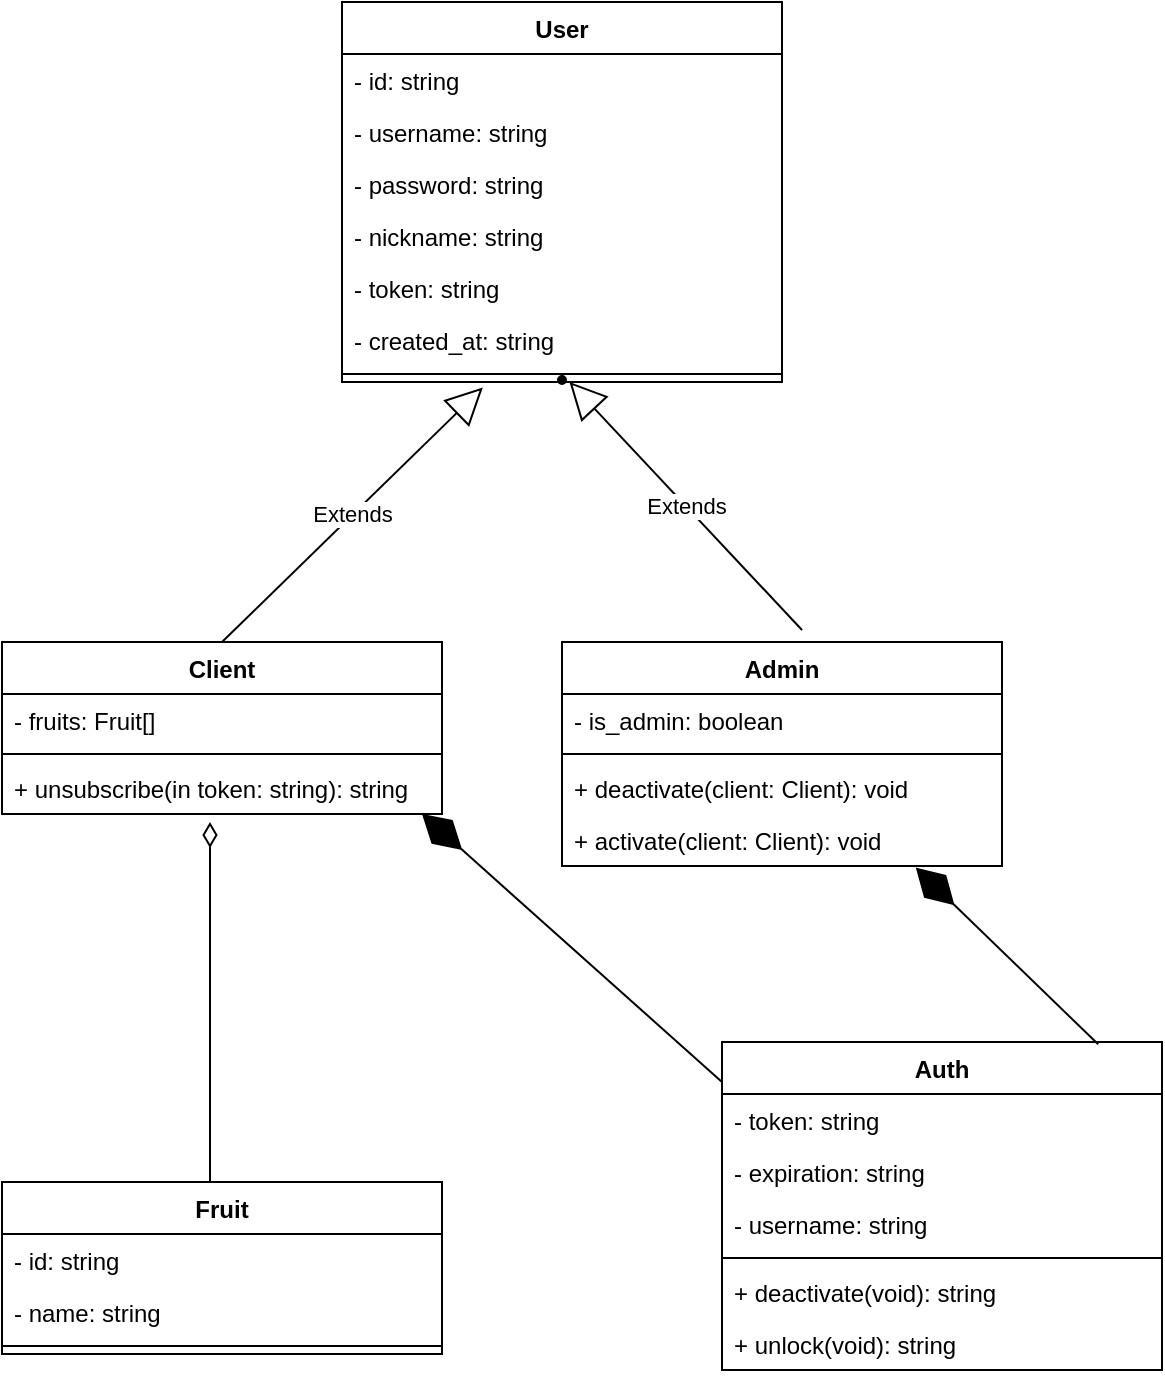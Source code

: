 <mxfile>
    <diagram id="on0U2GKteVZS3FVJjsFp" name="Page-1">
        <mxGraphModel dx="494" dy="471" grid="1" gridSize="10" guides="1" tooltips="1" connect="1" arrows="1" fold="1" page="1" pageScale="1" pageWidth="850" pageHeight="1100" math="0" shadow="0">
            <root>
                <mxCell id="0"/>
                <mxCell id="1" parent="0"/>
                <mxCell id="2" value="User" style="swimlane;fontStyle=1;align=center;verticalAlign=top;childLayout=stackLayout;horizontal=1;startSize=26;horizontalStack=0;resizeParent=1;resizeParentMax=0;resizeLast=0;collapsible=1;marginBottom=0;" parent="1" vertex="1">
                    <mxGeometry x="280" y="40" width="220" height="190" as="geometry"/>
                </mxCell>
                <mxCell id="3" value="- id: string" style="text;strokeColor=none;fillColor=none;align=left;verticalAlign=top;spacingLeft=4;spacingRight=4;overflow=hidden;rotatable=0;points=[[0,0.5],[1,0.5]];portConstraint=eastwest;" parent="2" vertex="1">
                    <mxGeometry y="26" width="220" height="26" as="geometry"/>
                </mxCell>
                <mxCell id="22" value="- username: string" style="text;strokeColor=none;fillColor=none;align=left;verticalAlign=top;spacingLeft=4;spacingRight=4;overflow=hidden;rotatable=0;points=[[0,0.5],[1,0.5]];portConstraint=eastwest;" parent="2" vertex="1">
                    <mxGeometry y="52" width="220" height="26" as="geometry"/>
                </mxCell>
                <mxCell id="7" value="- password: string" style="text;strokeColor=none;fillColor=none;align=left;verticalAlign=top;spacingLeft=4;spacingRight=4;overflow=hidden;rotatable=0;points=[[0,0.5],[1,0.5]];portConstraint=eastwest;" parent="2" vertex="1">
                    <mxGeometry y="78" width="220" height="26" as="geometry"/>
                </mxCell>
                <mxCell id="8" value="- nickname: string" style="text;strokeColor=none;fillColor=none;align=left;verticalAlign=top;spacingLeft=4;spacingRight=4;overflow=hidden;rotatable=0;points=[[0,0.5],[1,0.5]];portConstraint=eastwest;" parent="2" vertex="1">
                    <mxGeometry y="104" width="220" height="26" as="geometry"/>
                </mxCell>
                <mxCell id="6" value="- token: string" style="text;strokeColor=none;fillColor=none;align=left;verticalAlign=top;spacingLeft=4;spacingRight=4;overflow=hidden;rotatable=0;points=[[0,0.5],[1,0.5]];portConstraint=eastwest;" parent="2" vertex="1">
                    <mxGeometry y="130" width="220" height="26" as="geometry"/>
                </mxCell>
                <mxCell id="62" value="- created_at: string" style="text;strokeColor=none;fillColor=none;align=left;verticalAlign=top;spacingLeft=4;spacingRight=4;overflow=hidden;rotatable=0;points=[[0,0.5],[1,0.5]];portConstraint=eastwest;" parent="2" vertex="1">
                    <mxGeometry y="156" width="220" height="26" as="geometry"/>
                </mxCell>
                <mxCell id="4" value="" style="line;strokeWidth=1;fillColor=none;align=left;verticalAlign=middle;spacingTop=-1;spacingLeft=3;spacingRight=3;rotatable=0;labelPosition=right;points=[];portConstraint=eastwest;strokeColor=inherit;" parent="2" vertex="1">
                    <mxGeometry y="182" width="220" height="8" as="geometry"/>
                </mxCell>
                <mxCell id="18" value="" style="verticalAlign=bottom;html=1;ellipse;fillColor=strokeColor;fontFamily=Helvetica;fontSize=11;fontColor=default;" parent="1" vertex="1">
                    <mxGeometry x="388" y="227" width="4" height="4" as="geometry"/>
                </mxCell>
                <mxCell id="31" value="Client" style="swimlane;fontStyle=1;align=center;verticalAlign=top;childLayout=stackLayout;horizontal=1;startSize=26;horizontalStack=0;resizeParent=1;resizeParentMax=0;resizeLast=0;collapsible=1;marginBottom=0;" parent="1" vertex="1">
                    <mxGeometry x="110" y="360" width="220" height="86" as="geometry"/>
                </mxCell>
                <mxCell id="32" value="- fruits: Fruit[]" style="text;strokeColor=none;fillColor=none;align=left;verticalAlign=top;spacingLeft=4;spacingRight=4;overflow=hidden;rotatable=0;points=[[0,0.5],[1,0.5]];portConstraint=eastwest;" parent="31" vertex="1">
                    <mxGeometry y="26" width="220" height="26" as="geometry"/>
                </mxCell>
                <mxCell id="37" value="" style="line;strokeWidth=1;fillColor=none;align=left;verticalAlign=middle;spacingTop=-1;spacingLeft=3;spacingRight=3;rotatable=0;labelPosition=right;points=[];portConstraint=eastwest;strokeColor=inherit;" parent="31" vertex="1">
                    <mxGeometry y="52" width="220" height="8" as="geometry"/>
                </mxCell>
                <mxCell id="38" value="+ unsubscribe(in token: string): string" style="text;strokeColor=none;fillColor=none;align=left;verticalAlign=top;spacingLeft=4;spacingRight=4;overflow=hidden;rotatable=0;points=[[0,0.5],[1,0.5]];portConstraint=eastwest;" parent="31" vertex="1">
                    <mxGeometry y="60" width="220" height="26" as="geometry"/>
                </mxCell>
                <mxCell id="63" value="Extends" style="endArrow=block;endSize=16;endFill=0;html=1;exitX=0.5;exitY=0;exitDx=0;exitDy=0;entryX=0.32;entryY=1.35;entryDx=0;entryDy=0;entryPerimeter=0;" parent="1" source="31" edge="1" target="4">
                    <mxGeometry width="160" relative="1" as="geometry">
                        <mxPoint x="330" y="280" as="sourcePoint"/>
                        <mxPoint x="337.2" y="261.59" as="targetPoint"/>
                    </mxGeometry>
                </mxCell>
                <mxCell id="64" value="Fruit" style="swimlane;fontStyle=1;align=center;verticalAlign=top;childLayout=stackLayout;horizontal=1;startSize=26;horizontalStack=0;resizeParent=1;resizeParentMax=0;resizeLast=0;collapsible=1;marginBottom=0;" parent="1" vertex="1">
                    <mxGeometry x="110" y="630" width="220" height="86" as="geometry"/>
                </mxCell>
                <mxCell id="65" value="- id: string" style="text;strokeColor=none;fillColor=none;align=left;verticalAlign=top;spacingLeft=4;spacingRight=4;overflow=hidden;rotatable=0;points=[[0,0.5],[1,0.5]];portConstraint=eastwest;" parent="64" vertex="1">
                    <mxGeometry y="26" width="220" height="26" as="geometry"/>
                </mxCell>
                <mxCell id="70" value="- name: string" style="text;strokeColor=none;fillColor=none;align=left;verticalAlign=top;spacingLeft=4;spacingRight=4;overflow=hidden;rotatable=0;points=[[0,0.5],[1,0.5]];portConstraint=eastwest;" parent="64" vertex="1">
                    <mxGeometry y="52" width="220" height="26" as="geometry"/>
                </mxCell>
                <mxCell id="66" value="" style="line;strokeWidth=1;fillColor=none;align=left;verticalAlign=middle;spacingTop=-1;spacingLeft=3;spacingRight=3;rotatable=0;labelPosition=right;points=[];portConstraint=eastwest;strokeColor=inherit;" parent="64" vertex="1">
                    <mxGeometry y="78" width="220" height="8" as="geometry"/>
                </mxCell>
                <mxCell id="69" value="" style="html=1;endArrow=diamondThin;endFill=0;edgeStyle=elbowEdgeStyle;elbow=vertical;endSize=10;" parent="1" edge="1">
                    <mxGeometry width="160" relative="1" as="geometry">
                        <mxPoint x="214" y="630" as="sourcePoint"/>
                        <mxPoint x="214" y="450" as="targetPoint"/>
                        <Array as="points">
                            <mxPoint x="220" y="580"/>
                        </Array>
                    </mxGeometry>
                </mxCell>
                <mxCell id="71" value="Admin" style="swimlane;fontStyle=1;align=center;verticalAlign=top;childLayout=stackLayout;horizontal=1;startSize=26;horizontalStack=0;resizeParent=1;resizeParentMax=0;resizeLast=0;collapsible=1;marginBottom=0;" parent="1" vertex="1">
                    <mxGeometry x="390" y="360" width="220" height="112" as="geometry"/>
                </mxCell>
                <mxCell id="72" value="- is_admin: boolean" style="text;strokeColor=none;fillColor=none;align=left;verticalAlign=top;spacingLeft=4;spacingRight=4;overflow=hidden;rotatable=0;points=[[0,0.5],[1,0.5]];portConstraint=eastwest;" parent="71" vertex="1">
                    <mxGeometry y="26" width="220" height="26" as="geometry"/>
                </mxCell>
                <mxCell id="73" value="" style="line;strokeWidth=1;fillColor=none;align=left;verticalAlign=middle;spacingTop=-1;spacingLeft=3;spacingRight=3;rotatable=0;labelPosition=right;points=[];portConstraint=eastwest;strokeColor=inherit;" parent="71" vertex="1">
                    <mxGeometry y="52" width="220" height="8" as="geometry"/>
                </mxCell>
                <mxCell id="74" value="+ deactivate(client: Client): void" style="text;strokeColor=none;fillColor=none;align=left;verticalAlign=top;spacingLeft=4;spacingRight=4;overflow=hidden;rotatable=0;points=[[0,0.5],[1,0.5]];portConstraint=eastwest;" parent="71" vertex="1">
                    <mxGeometry y="60" width="220" height="26" as="geometry"/>
                </mxCell>
                <mxCell id="76" value="+ activate(client: Client): void" style="text;strokeColor=none;fillColor=none;align=left;verticalAlign=top;spacingLeft=4;spacingRight=4;overflow=hidden;rotatable=0;points=[[0,0.5],[1,0.5]];portConstraint=eastwest;" parent="71" vertex="1">
                    <mxGeometry y="86" width="220" height="26" as="geometry"/>
                </mxCell>
                <mxCell id="75" value="Extends" style="endArrow=block;endSize=16;endFill=0;html=1;" parent="1" edge="1" target="4">
                    <mxGeometry width="160" relative="1" as="geometry">
                        <mxPoint x="510" y="354" as="sourcePoint"/>
                        <mxPoint x="430" y="260" as="targetPoint"/>
                    </mxGeometry>
                </mxCell>
                <mxCell id="77" value="Auth" style="swimlane;fontStyle=1;align=center;verticalAlign=top;childLayout=stackLayout;horizontal=1;startSize=26;horizontalStack=0;resizeParent=1;resizeParentMax=0;resizeLast=0;collapsible=1;marginBottom=0;" parent="1" vertex="1">
                    <mxGeometry x="470" y="560" width="220" height="164" as="geometry"/>
                </mxCell>
                <mxCell id="78" value="- token: string" style="text;strokeColor=none;fillColor=none;align=left;verticalAlign=top;spacingLeft=4;spacingRight=4;overflow=hidden;rotatable=0;points=[[0,0.5],[1,0.5]];portConstraint=eastwest;" parent="77" vertex="1">
                    <mxGeometry y="26" width="220" height="26" as="geometry"/>
                </mxCell>
                <mxCell id="84" value="- expiration: string" style="text;strokeColor=none;fillColor=none;align=left;verticalAlign=top;spacingLeft=4;spacingRight=4;overflow=hidden;rotatable=0;points=[[0,0.5],[1,0.5]];portConstraint=eastwest;" parent="77" vertex="1">
                    <mxGeometry y="52" width="220" height="26" as="geometry"/>
                </mxCell>
                <mxCell id="85" value="- username: string" style="text;strokeColor=none;fillColor=none;align=left;verticalAlign=top;spacingLeft=4;spacingRight=4;overflow=hidden;rotatable=0;points=[[0,0.5],[1,0.5]];portConstraint=eastwest;" parent="77" vertex="1">
                    <mxGeometry y="78" width="220" height="26" as="geometry"/>
                </mxCell>
                <mxCell id="79" value="" style="line;strokeWidth=1;fillColor=none;align=left;verticalAlign=middle;spacingTop=-1;spacingLeft=3;spacingRight=3;rotatable=0;labelPosition=right;points=[];portConstraint=eastwest;strokeColor=inherit;" parent="77" vertex="1">
                    <mxGeometry y="104" width="220" height="8" as="geometry"/>
                </mxCell>
                <mxCell id="80" value="+ deactivate(void): string" style="text;strokeColor=none;fillColor=none;align=left;verticalAlign=top;spacingLeft=4;spacingRight=4;overflow=hidden;rotatable=0;points=[[0,0.5],[1,0.5]];portConstraint=eastwest;" parent="77" vertex="1">
                    <mxGeometry y="112" width="220" height="26" as="geometry"/>
                </mxCell>
                <mxCell id="81" value="+ unlock(void): string" style="text;strokeColor=none;fillColor=none;align=left;verticalAlign=top;spacingLeft=4;spacingRight=4;overflow=hidden;rotatable=0;points=[[0,0.5],[1,0.5]];portConstraint=eastwest;" parent="77" vertex="1">
                    <mxGeometry y="138" width="220" height="26" as="geometry"/>
                </mxCell>
                <mxCell id="82" value="" style="endArrow=diamondThin;endFill=1;endSize=24;html=1;exitX=0.855;exitY=0.007;exitDx=0;exitDy=0;exitPerimeter=0;entryX=0.804;entryY=1.031;entryDx=0;entryDy=0;entryPerimeter=0;" parent="1" source="77" target="76" edge="1">
                    <mxGeometry width="160" relative="1" as="geometry">
                        <mxPoint x="410" y="500" as="sourcePoint"/>
                        <mxPoint x="570" y="500" as="targetPoint"/>
                    </mxGeometry>
                </mxCell>
                <mxCell id="83" value="" style="endArrow=diamondThin;endFill=1;endSize=24;html=1;entryX=0.804;entryY=1.031;entryDx=0;entryDy=0;entryPerimeter=0;" parent="1" edge="1">
                    <mxGeometry width="160" relative="1" as="geometry">
                        <mxPoint x="470" y="580" as="sourcePoint"/>
                        <mxPoint x="320.0" y="445.996" as="targetPoint"/>
                    </mxGeometry>
                </mxCell>
            </root>
        </mxGraphModel>
    </diagram>
</mxfile>